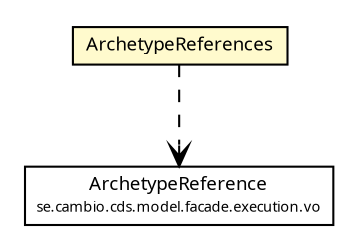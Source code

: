 #!/usr/local/bin/dot
#
# Class diagram 
# Generated by UMLGraph version R5_6 (http://www.umlgraph.org/)
#

digraph G {
	edge [fontname="Trebuchet MS",fontsize=10,labelfontname="Trebuchet MS",labelfontsize=10];
	node [fontname="Trebuchet MS",fontsize=10,shape=plaintext];
	nodesep=0.25;
	ranksep=0.5;
	// se.cambio.cds.model.facade.execution.vo.ArchetypeReference
	c85656 [label=<<table title="se.cambio.cds.model.facade.execution.vo.ArchetypeReference" border="0" cellborder="1" cellspacing="0" cellpadding="2" port="p" href="../../../model/facade/execution/vo/ArchetypeReference.html">
		<tr><td><table border="0" cellspacing="0" cellpadding="1">
<tr><td align="center" balign="center"><font face="Trebuchet MS"> ArchetypeReference </font></td></tr>
<tr><td align="center" balign="center"><font face="Trebuchet MS" point-size="7.0"> se.cambio.cds.model.facade.execution.vo </font></td></tr>
		</table></td></tr>
		</table>>, URL="../../../model/facade/execution/vo/ArchetypeReference.html", fontname="Trebuchet MS", fontcolor="black", fontsize=9.0];
	// se.cambio.cds.openehr.view.applicationobjects.ArchetypeReferences
	c85754 [label=<<table title="se.cambio.cds.openehr.view.applicationobjects.ArchetypeReferences" border="0" cellborder="1" cellspacing="0" cellpadding="2" port="p" bgcolor="lemonChiffon" href="./ArchetypeReferences.html">
		<tr><td><table border="0" cellspacing="0" cellpadding="1">
<tr><td align="center" balign="center"><font face="Trebuchet MS"> ArchetypeReferences </font></td></tr>
		</table></td></tr>
		</table>>, URL="./ArchetypeReferences.html", fontname="Trebuchet MS", fontcolor="black", fontsize=9.0];
	// se.cambio.cds.openehr.view.applicationobjects.ArchetypeReferences DEPEND se.cambio.cds.model.facade.execution.vo.ArchetypeReference
	c85754:p -> c85656:p [taillabel="", label="", headlabel="", fontname="Trebuchet MS", fontcolor="black", fontsize=10.0, color="black", arrowhead=open, style=dashed];
}

